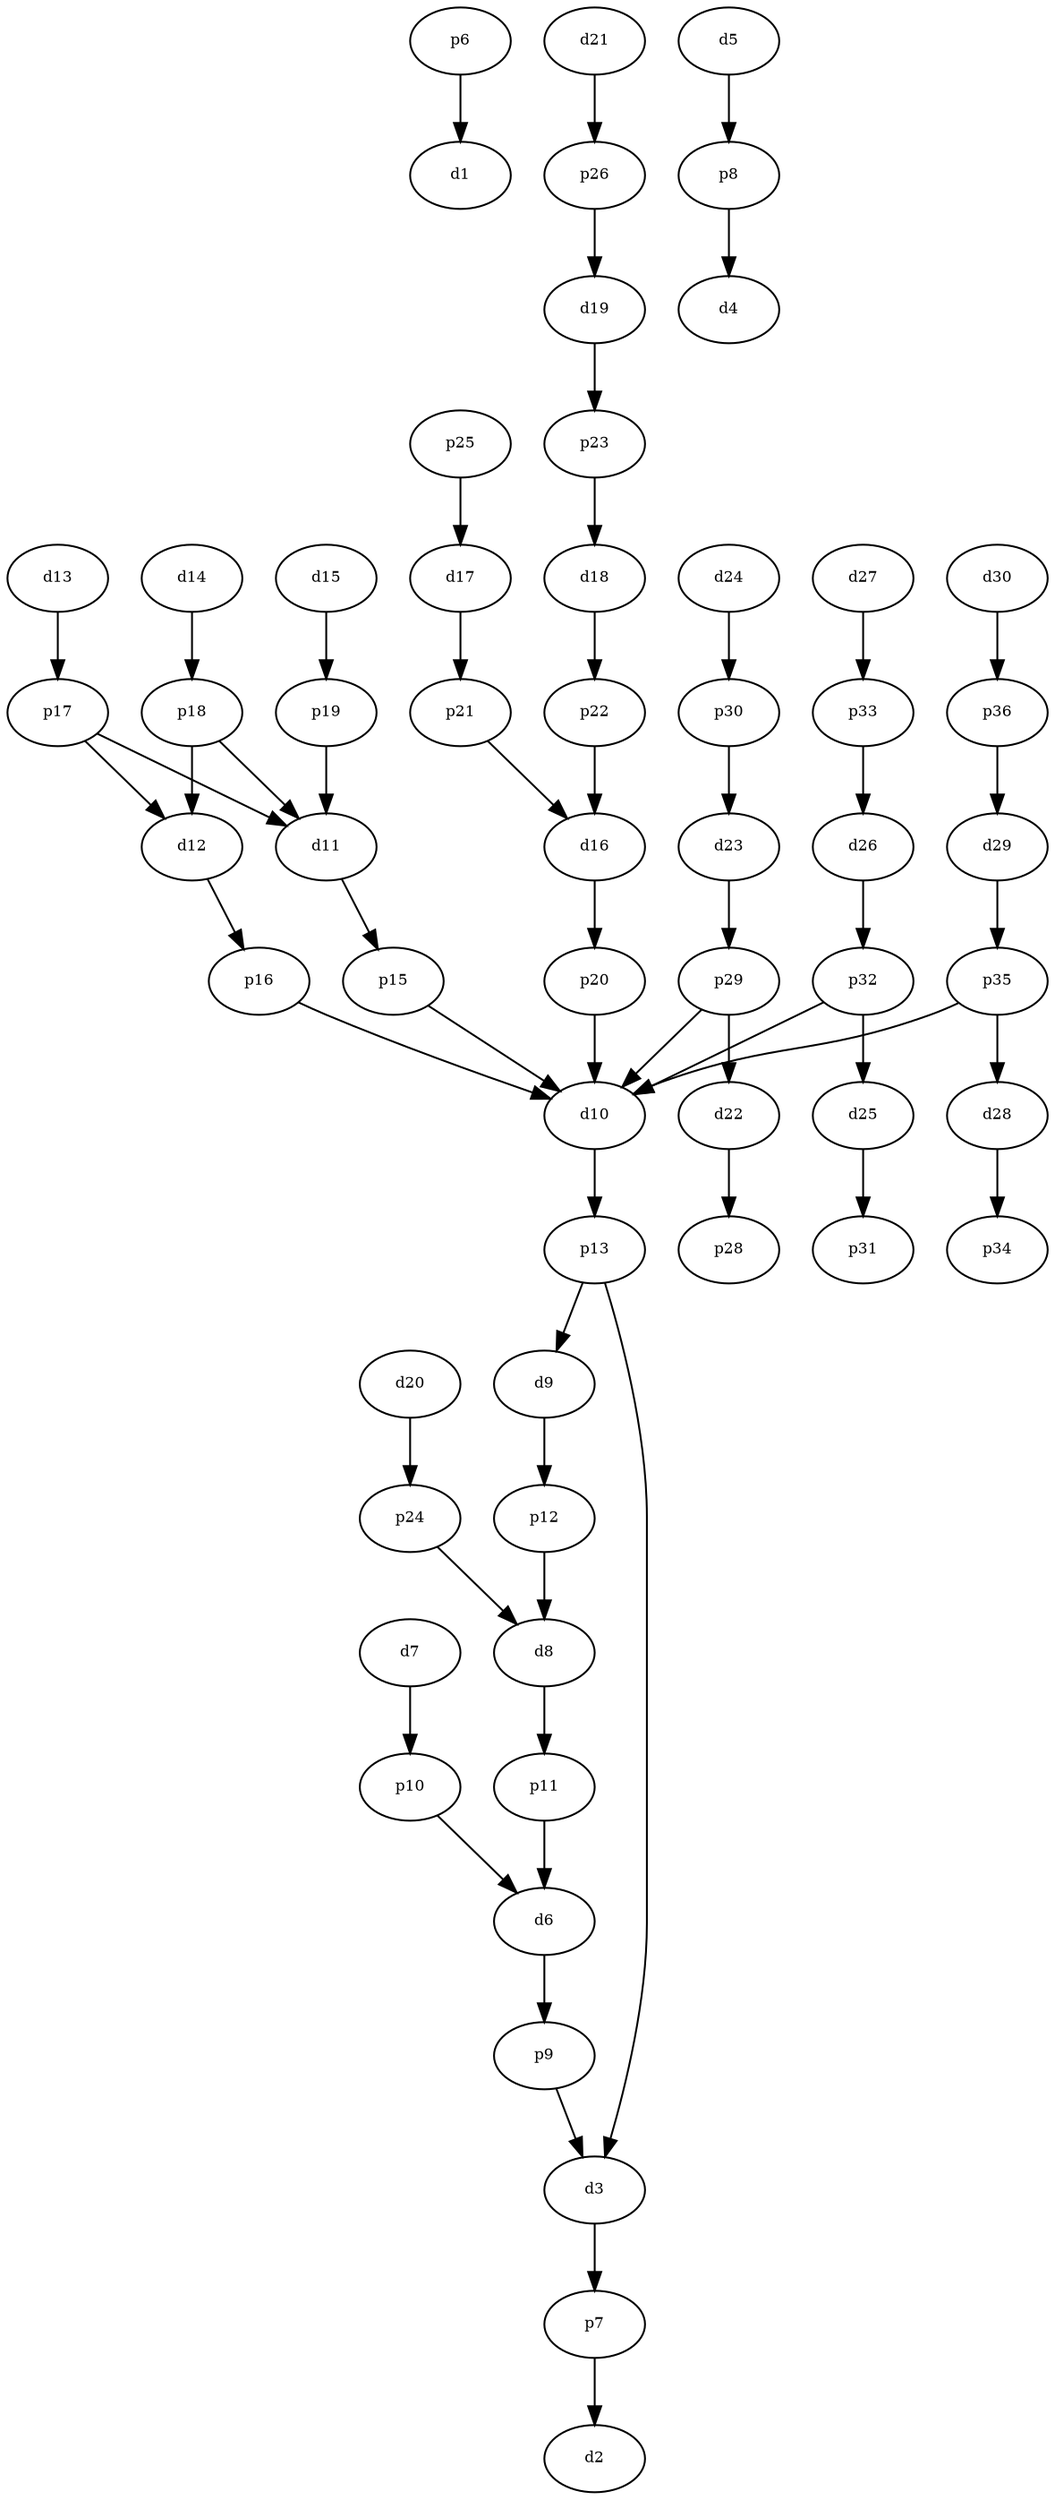 digraph RGL__DirectedAdjacencyGraph {
    p6 [
        fontsize = 8,
        label = p6
    ]

    d1 [
        fontsize = 8,
        label = d1
    ]

    p7 [
        fontsize = 8,
        label = p7
    ]

    d2 [
        fontsize = 8,
        label = d2
    ]

    p8 [
        fontsize = 8,
        label = p8
    ]

    d4 [
        fontsize = 8,
        label = d4
    ]

    p9 [
        fontsize = 8,
        label = p9
    ]

    d3 [
        fontsize = 8,
        label = d3
    ]

    p10 [
        fontsize = 8,
        label = p10
    ]

    d6 [
        fontsize = 8,
        label = d6
    ]

    p11 [
        fontsize = 8,
        label = p11
    ]

    p12 [
        fontsize = 8,
        label = p12
    ]

    d8 [
        fontsize = 8,
        label = d8
    ]

    p13 [
        fontsize = 8,
        label = p13
    ]

    d9 [
        fontsize = 8,
        label = d9
    ]

    p15 [
        fontsize = 8,
        label = p15
    ]

    d10 [
        fontsize = 8,
        label = d10
    ]

    p16 [
        fontsize = 8,
        label = p16
    ]

    p17 [
        fontsize = 8,
        label = p17
    ]

    d11 [
        fontsize = 8,
        label = d11
    ]

    d12 [
        fontsize = 8,
        label = d12
    ]

    p18 [
        fontsize = 8,
        label = p18
    ]

    p19 [
        fontsize = 8,
        label = p19
    ]

    p20 [
        fontsize = 8,
        label = p20
    ]

    p21 [
        fontsize = 8,
        label = p21
    ]

    d16 [
        fontsize = 8,
        label = d16
    ]

    p22 [
        fontsize = 8,
        label = p22
    ]

    p23 [
        fontsize = 8,
        label = p23
    ]

    d18 [
        fontsize = 8,
        label = d18
    ]

    p24 [
        fontsize = 8,
        label = p24
    ]

    p25 [
        fontsize = 8,
        label = p25
    ]

    d17 [
        fontsize = 8,
        label = d17
    ]

    p26 [
        fontsize = 8,
        label = p26
    ]

    d19 [
        fontsize = 8,
        label = d19
    ]

    p29 [
        fontsize = 8,
        label = p29
    ]

    d22 [
        fontsize = 8,
        label = d22
    ]

    p30 [
        fontsize = 8,
        label = p30
    ]

    d23 [
        fontsize = 8,
        label = d23
    ]

    p32 [
        fontsize = 8,
        label = p32
    ]

    d25 [
        fontsize = 8,
        label = d25
    ]

    p33 [
        fontsize = 8,
        label = p33
    ]

    d26 [
        fontsize = 8,
        label = d26
    ]

    p35 [
        fontsize = 8,
        label = p35
    ]

    d28 [
        fontsize = 8,
        label = d28
    ]

    p36 [
        fontsize = 8,
        label = p36
    ]

    d29 [
        fontsize = 8,
        label = d29
    ]

    d5 [
        fontsize = 8,
        label = d5
    ]

    d7 [
        fontsize = 8,
        label = d7
    ]

    d13 [
        fontsize = 8,
        label = d13
    ]

    d14 [
        fontsize = 8,
        label = d14
    ]

    d15 [
        fontsize = 8,
        label = d15
    ]

    d20 [
        fontsize = 8,
        label = d20
    ]

    d21 [
        fontsize = 8,
        label = d21
    ]

    p28 [
        fontsize = 8,
        label = p28
    ]

    d24 [
        fontsize = 8,
        label = d24
    ]

    p31 [
        fontsize = 8,
        label = p31
    ]

    d27 [
        fontsize = 8,
        label = d27
    ]

    p34 [
        fontsize = 8,
        label = p34
    ]

    d30 [
        fontsize = 8,
        label = d30
    ]

    p6 -> d1 [
        fontsize = 8
    ]

    p7 -> d2 [
        fontsize = 8
    ]

    p8 -> d4 [
        fontsize = 8
    ]

    p9 -> d3 [
        fontsize = 8
    ]

    d3 -> p7 [
        fontsize = 8
    ]

    p10 -> d6 [
        fontsize = 8
    ]

    d6 -> p9 [
        fontsize = 8
    ]

    p11 -> d6 [
        fontsize = 8
    ]

    p12 -> d8 [
        fontsize = 8
    ]

    d8 -> p11 [
        fontsize = 8
    ]

    p13 -> d3 [
        fontsize = 8
    ]

    p13 -> d9 [
        fontsize = 8
    ]

    d9 -> p12 [
        fontsize = 8
    ]

    p15 -> d10 [
        fontsize = 8
    ]

    d10 -> p13 [
        fontsize = 8
    ]

    p16 -> d10 [
        fontsize = 8
    ]

    p17 -> d11 [
        fontsize = 8
    ]

    p17 -> d12 [
        fontsize = 8
    ]

    d11 -> p15 [
        fontsize = 8
    ]

    d12 -> p16 [
        fontsize = 8
    ]

    p18 -> d12 [
        fontsize = 8
    ]

    p18 -> d11 [
        fontsize = 8
    ]

    p19 -> d11 [
        fontsize = 8
    ]

    p20 -> d10 [
        fontsize = 8
    ]

    p21 -> d16 [
        fontsize = 8
    ]

    d16 -> p20 [
        fontsize = 8
    ]

    p22 -> d16 [
        fontsize = 8
    ]

    p23 -> d18 [
        fontsize = 8
    ]

    d18 -> p22 [
        fontsize = 8
    ]

    p24 -> d8 [
        fontsize = 8
    ]

    p25 -> d17 [
        fontsize = 8
    ]

    d17 -> p21 [
        fontsize = 8
    ]

    p26 -> d19 [
        fontsize = 8
    ]

    d19 -> p23 [
        fontsize = 8
    ]

    p29 -> d10 [
        fontsize = 8
    ]

    p29 -> d22 [
        fontsize = 8
    ]

    d22 -> p28 [
        fontsize = 8
    ]

    p30 -> d23 [
        fontsize = 8
    ]

    d23 -> p29 [
        fontsize = 8
    ]

    p32 -> d10 [
        fontsize = 8
    ]

    p32 -> d25 [
        fontsize = 8
    ]

    d25 -> p31 [
        fontsize = 8
    ]

    p33 -> d26 [
        fontsize = 8
    ]

    d26 -> p32 [
        fontsize = 8
    ]

    p35 -> d10 [
        fontsize = 8
    ]

    p35 -> d28 [
        fontsize = 8
    ]

    d28 -> p34 [
        fontsize = 8
    ]

    p36 -> d29 [
        fontsize = 8
    ]

    d29 -> p35 [
        fontsize = 8
    ]

    d5 -> p8 [
        fontsize = 8
    ]

    d7 -> p10 [
        fontsize = 8
    ]

    d13 -> p17 [
        fontsize = 8
    ]

    d14 -> p18 [
        fontsize = 8
    ]

    d15 -> p19 [
        fontsize = 8
    ]

    d20 -> p24 [
        fontsize = 8
    ]

    d21 -> p26 [
        fontsize = 8
    ]

    d24 -> p30 [
        fontsize = 8
    ]

    d27 -> p33 [
        fontsize = 8
    ]

    d30 -> p36 [
        fontsize = 8
    ]
}
